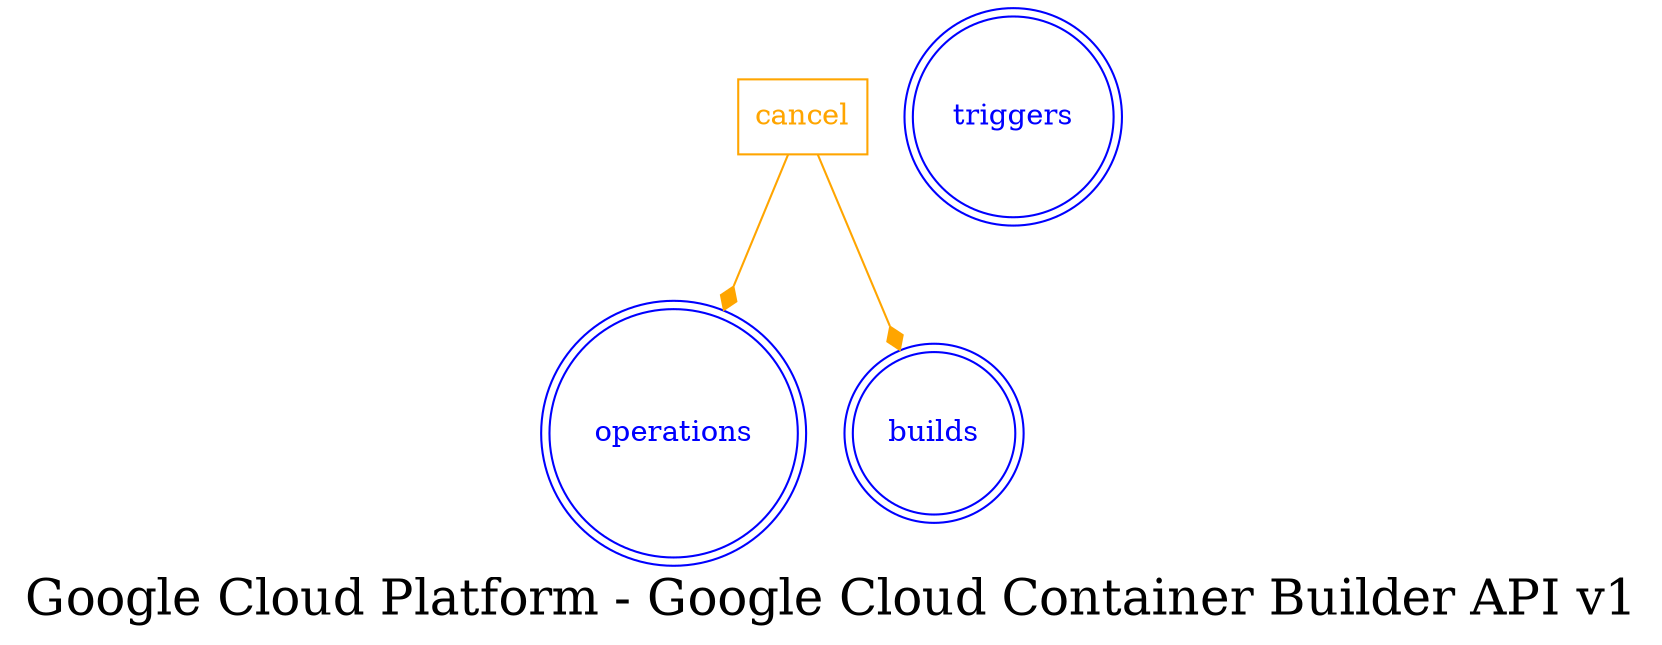 digraph LexiconGraph {
graph[label="Google Cloud Platform - Google Cloud Container Builder API v1", fontsize=24]
splines=true
"operations" [color=blue, fontcolor=blue, shape=doublecircle]
"builds" [color=blue, fontcolor=blue, shape=doublecircle]
"triggers" [color=blue, fontcolor=blue, shape=doublecircle]
"cancel" [color=orange, fontcolor=orange, shape=box]
"cancel" -> "operations" [color=orange, fontcolor=orange, arrowhead=diamond, arrowtail=none]
"cancel" -> "builds" [color=orange, fontcolor=orange, arrowhead=diamond, arrowtail=none]
}

